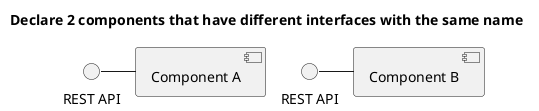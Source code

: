 @startuml

title Declare 2 components that have different interfaces with the same name

interface "REST API" as REST1
interface "REST API" as REST2

component "Component A" as compA
component "Component B" as compB

REST1 - compA
REST2 - compB

@enduml